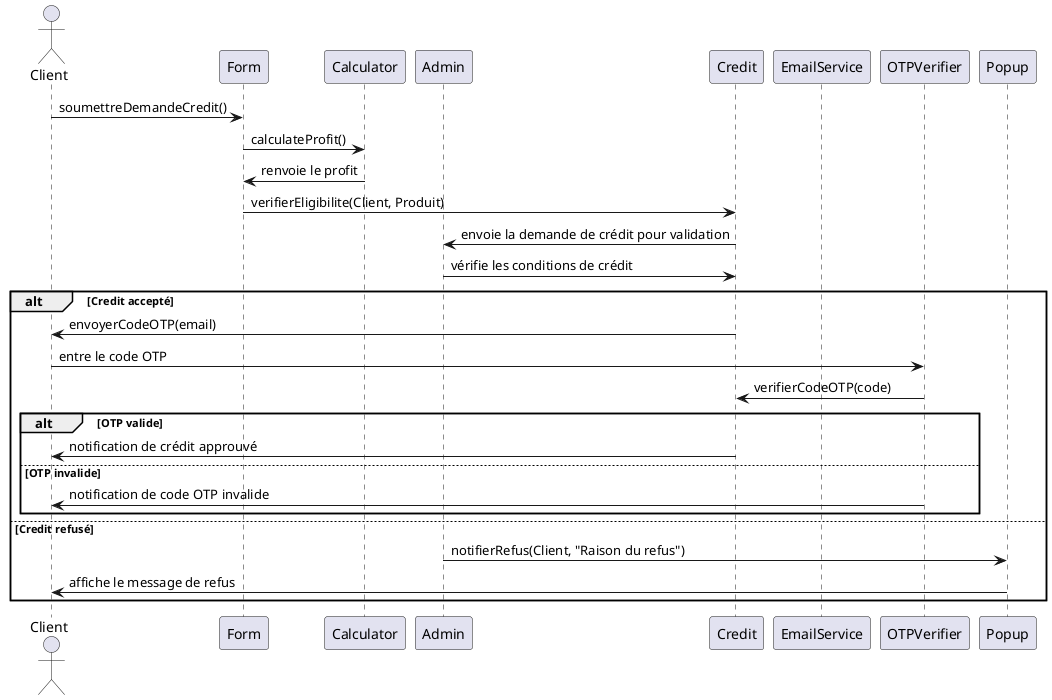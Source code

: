 @startuml SequenceDiagram
actor Client
participant Form
participant Calculator
participant Admin
participant Credit
participant EmailService
participant OTPVerifier

Client -> Form: soumettreDemandeCredit()
Form -> Calculator: calculateProfit()
Calculator -> Form: renvoie le profit
Form -> Credit: verifierEligibilite(Client, Produit)
Credit -> Admin: envoie la demande de crédit pour validation
Admin -> Credit: vérifie les conditions de crédit
alt Credit accepté
    Credit -> Client: envoyerCodeOTP(email)
    Client -> OTPVerifier: entre le code OTP
    OTPVerifier -> Credit: verifierCodeOTP(code)
    alt OTP valide
        Credit -> Client: notification de crédit approuvé
    else OTP invalide
        OTPVerifier -> Client: notification de code OTP invalide
    end
else Credit refusé
    Admin -> Popup: notifierRefus(Client, "Raison du refus")
    Popup -> Client: affiche le message de refus
end
@enduml
